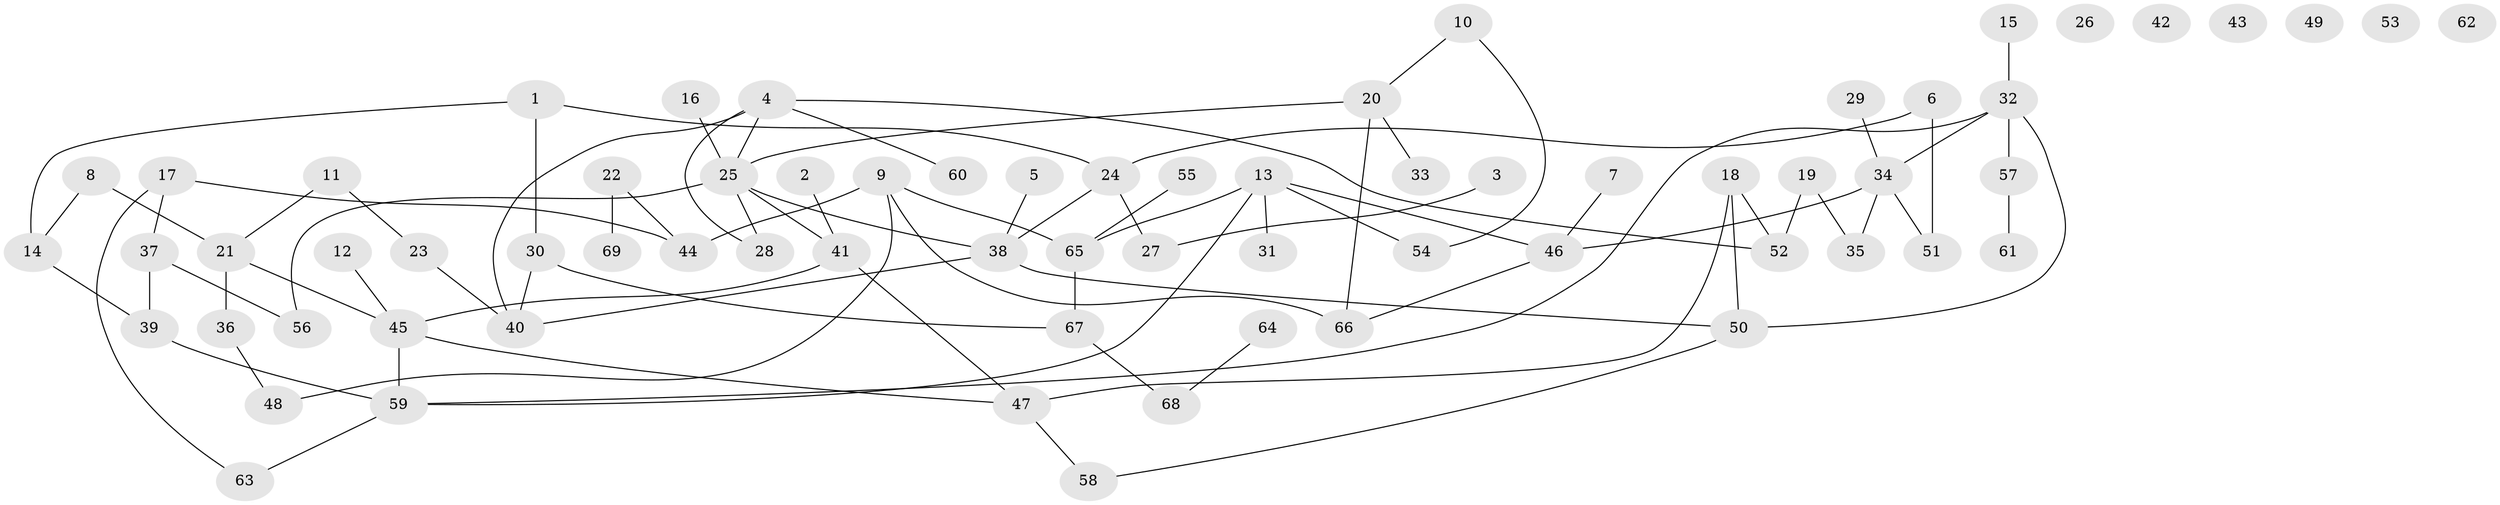 // coarse degree distribution, {4: 0.21739130434782608, 1: 0.2608695652173913, 2: 0.17391304347826086, 7: 0.021739130434782608, 5: 0.10869565217391304, 3: 0.043478260869565216, 8: 0.021739130434782608, 0: 0.13043478260869565, 6: 0.021739130434782608}
// Generated by graph-tools (version 1.1) at 2025/41/03/06/25 10:41:22]
// undirected, 69 vertices, 84 edges
graph export_dot {
graph [start="1"]
  node [color=gray90,style=filled];
  1;
  2;
  3;
  4;
  5;
  6;
  7;
  8;
  9;
  10;
  11;
  12;
  13;
  14;
  15;
  16;
  17;
  18;
  19;
  20;
  21;
  22;
  23;
  24;
  25;
  26;
  27;
  28;
  29;
  30;
  31;
  32;
  33;
  34;
  35;
  36;
  37;
  38;
  39;
  40;
  41;
  42;
  43;
  44;
  45;
  46;
  47;
  48;
  49;
  50;
  51;
  52;
  53;
  54;
  55;
  56;
  57;
  58;
  59;
  60;
  61;
  62;
  63;
  64;
  65;
  66;
  67;
  68;
  69;
  1 -- 14;
  1 -- 24;
  1 -- 30;
  2 -- 41;
  3 -- 27;
  4 -- 25;
  4 -- 28;
  4 -- 40;
  4 -- 52;
  4 -- 60;
  5 -- 38;
  6 -- 24;
  6 -- 51;
  7 -- 46;
  8 -- 14;
  8 -- 21;
  9 -- 44;
  9 -- 48;
  9 -- 65;
  9 -- 66;
  10 -- 20;
  10 -- 54;
  11 -- 21;
  11 -- 23;
  12 -- 45;
  13 -- 31;
  13 -- 46;
  13 -- 54;
  13 -- 59;
  13 -- 65;
  14 -- 39;
  15 -- 32;
  16 -- 25;
  17 -- 37;
  17 -- 44;
  17 -- 63;
  18 -- 47;
  18 -- 50;
  18 -- 52;
  19 -- 35;
  19 -- 52;
  20 -- 25;
  20 -- 33;
  20 -- 66;
  21 -- 36;
  21 -- 45;
  22 -- 44;
  22 -- 69;
  23 -- 40;
  24 -- 27;
  24 -- 38;
  25 -- 28;
  25 -- 38;
  25 -- 41;
  25 -- 56;
  29 -- 34;
  30 -- 40;
  30 -- 67;
  32 -- 34;
  32 -- 50;
  32 -- 57;
  32 -- 59;
  34 -- 35;
  34 -- 46;
  34 -- 51;
  36 -- 48;
  37 -- 39;
  37 -- 56;
  38 -- 40;
  38 -- 50;
  39 -- 59;
  41 -- 45;
  41 -- 47;
  45 -- 47;
  45 -- 59;
  46 -- 66;
  47 -- 58;
  50 -- 58;
  55 -- 65;
  57 -- 61;
  59 -- 63;
  64 -- 68;
  65 -- 67;
  67 -- 68;
}
